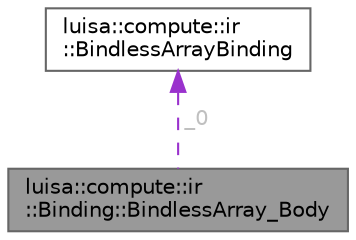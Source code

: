 digraph "luisa::compute::ir::Binding::BindlessArray_Body"
{
 // LATEX_PDF_SIZE
  bgcolor="transparent";
  edge [fontname=Helvetica,fontsize=10,labelfontname=Helvetica,labelfontsize=10];
  node [fontname=Helvetica,fontsize=10,shape=box,height=0.2,width=0.4];
  Node1 [id="Node000001",label="luisa::compute::ir\l::Binding::BindlessArray_Body",height=0.2,width=0.4,color="gray40", fillcolor="grey60", style="filled", fontcolor="black",tooltip=" "];
  Node2 -> Node1 [id="edge2_Node000001_Node000002",dir="back",color="darkorchid3",style="dashed",tooltip=" ",label=" _0",fontcolor="grey" ];
  Node2 [id="Node000002",label="luisa::compute::ir\l::BindlessArrayBinding",height=0.2,width=0.4,color="gray40", fillcolor="white", style="filled",URL="$structluisa_1_1compute_1_1ir_1_1_bindless_array_binding.html",tooltip=" "];
}
